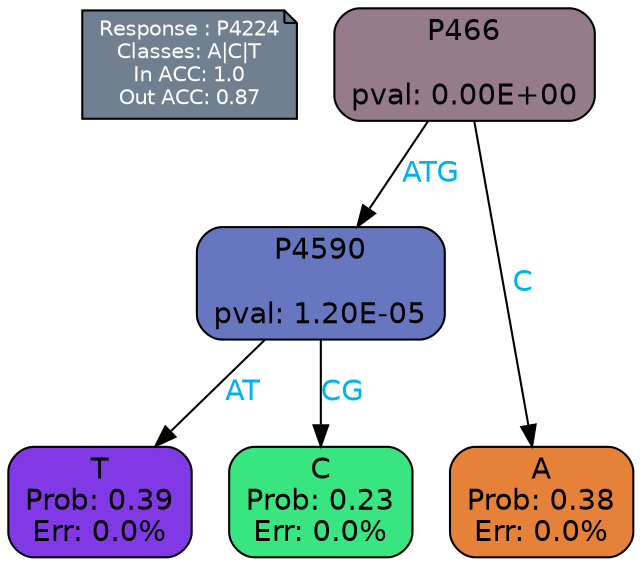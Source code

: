 digraph Tree {
node [shape=box, style="filled, rounded", color="black", fontname=helvetica] ;
graph [ranksep=equally, splines=polylines, bgcolor=transparent, dpi=600] ;
edge [fontname=helvetica] ;
LEGEND [label="Response : P4224
Classes: A|C|T
In ACC: 1.0
Out ACC: 0.87
",shape=note,align=left,style=filled,fillcolor="slategray",fontcolor="white",fontsize=10];1 [label="P466

pval: 0.00E+00", fillcolor="#967b8d"] ;
2 [label="P4590

pval: 1.20E-05", fillcolor="#6677c0"] ;
3 [label="T
Prob: 0.39
Err: 0.0%", fillcolor="#8139e5"] ;
4 [label="C
Prob: 0.23
Err: 0.0%", fillcolor="#39e581"] ;
5 [label="A
Prob: 0.38
Err: 0.0%", fillcolor="#e58139"] ;
1 -> 2 [label="ATG",fontcolor=deepskyblue2] ;
1 -> 5 [label="C",fontcolor=deepskyblue2] ;
2 -> 3 [label="AT",fontcolor=deepskyblue2] ;
2 -> 4 [label="CG",fontcolor=deepskyblue2] ;
{rank = same; 3;4;5;}{rank = same; LEGEND;1;}}